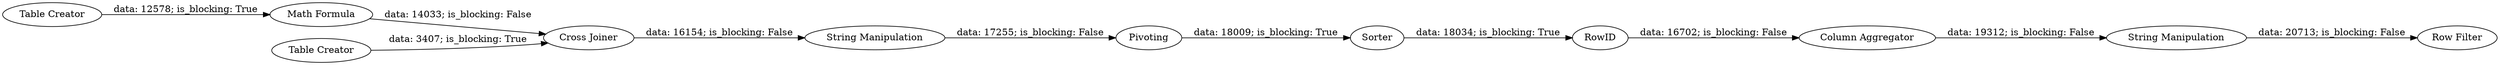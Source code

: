 digraph {
	"8367085873179043544_1677" [label=RowID]
	"8367085873179043544_1678" [label="Column Aggregator"]
	"8367085873179043544_1681" [label="Math Formula"]
	"8367085873179043544_286" [label="String Manipulation"]
	"8367085873179043544_1676" [label=Pivoting]
	"8367085873179043544_1682" [label=Sorter]
	"8367085873179043544_1680" [label="Row Filter"]
	"8367085873179043544_6" [label="Cross Joiner"]
	"8367085873179043544_2" [label="Table Creator"]
	"8367085873179043544_1" [label="Table Creator"]
	"8367085873179043544_1679" [label="String Manipulation"]
	"8367085873179043544_1681" -> "8367085873179043544_6" [label="data: 14033; is_blocking: False"]
	"8367085873179043544_1676" -> "8367085873179043544_1682" [label="data: 18009; is_blocking: True"]
	"8367085873179043544_286" -> "8367085873179043544_1676" [label="data: 17255; is_blocking: False"]
	"8367085873179043544_1677" -> "8367085873179043544_1678" [label="data: 16702; is_blocking: False"]
	"8367085873179043544_2" -> "8367085873179043544_6" [label="data: 3407; is_blocking: True"]
	"8367085873179043544_1678" -> "8367085873179043544_1679" [label="data: 19312; is_blocking: False"]
	"8367085873179043544_1682" -> "8367085873179043544_1677" [label="data: 18034; is_blocking: True"]
	"8367085873179043544_6" -> "8367085873179043544_286" [label="data: 16154; is_blocking: False"]
	"8367085873179043544_1" -> "8367085873179043544_1681" [label="data: 12578; is_blocking: True"]
	"8367085873179043544_1679" -> "8367085873179043544_1680" [label="data: 20713; is_blocking: False"]
	rankdir=LR
}
